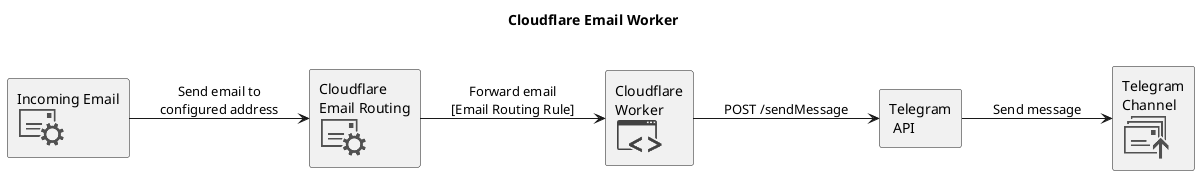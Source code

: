 @startuml

'Import Icons
'suref http://plantuml.com/stdlib
!include <office/Services/email_service.puml>
!include <office/Concepts/application_hybrid.puml>
!include <office/Communications/messages_queued.puml>

'Define Diagram Styles
skinparam componentStyle rectangle
left to right direction

title Cloudflare Email Worker\n

'Define Systems
rectangle "Incoming Email\n<$email_service>" as Sender
usecase [Cloudflare\nEmail Routing\n<$email_service>] as EmailRouting
usecase [Cloudflare\nWorker\n<$application_hybrid>] as Worker
usecase [Telegram\n API] as Telegram
usecase [Telegram\nChannel\n<$messages_queued>] as Channel

'Relations
Sender --> EmailRouting: Send email to\nconfigured address
EmailRouting --> Worker: Forward email\n[Email Routing Rule]
Worker --> Telegram: POST /sendMessage
Telegram --> Channel: Send message


@enduml
